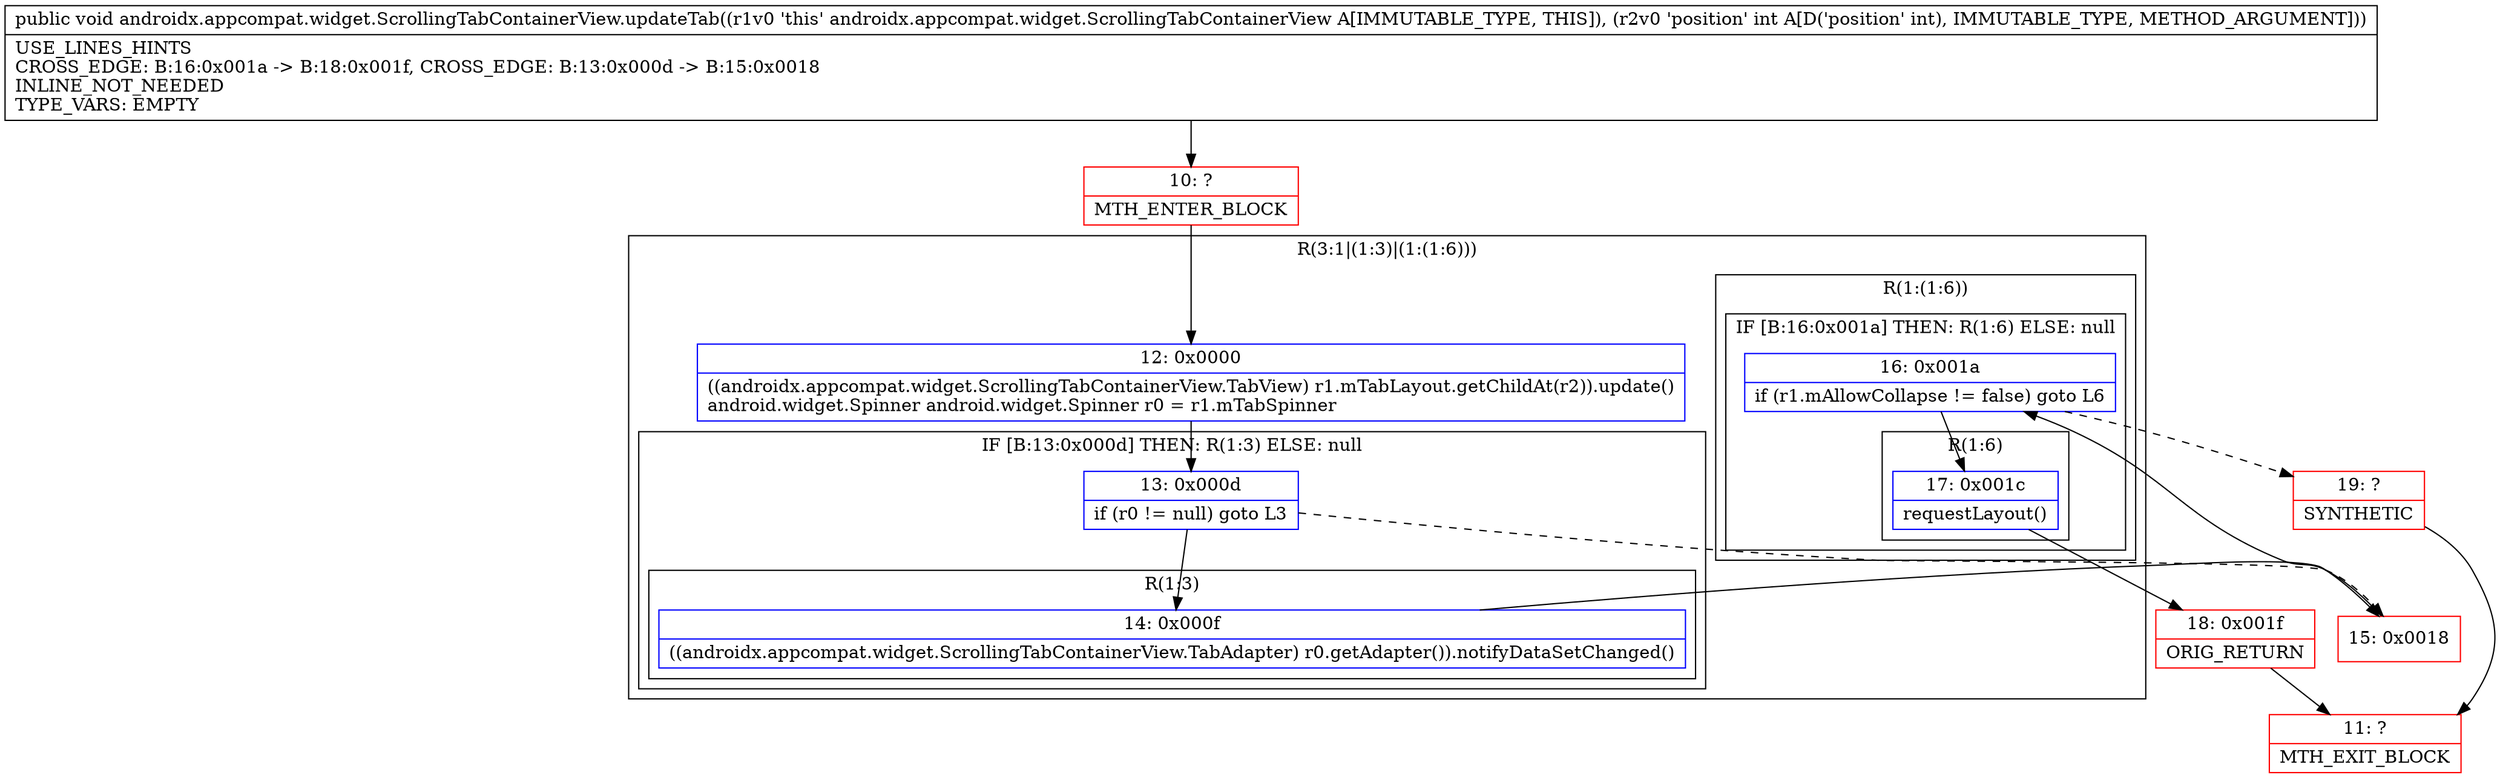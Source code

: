 digraph "CFG forandroidx.appcompat.widget.ScrollingTabContainerView.updateTab(I)V" {
subgraph cluster_Region_1643263175 {
label = "R(3:1|(1:3)|(1:(1:6)))";
node [shape=record,color=blue];
Node_12 [shape=record,label="{12\:\ 0x0000|((androidx.appcompat.widget.ScrollingTabContainerView.TabView) r1.mTabLayout.getChildAt(r2)).update()\landroid.widget.Spinner android.widget.Spinner r0 = r1.mTabSpinner\l}"];
subgraph cluster_IfRegion_769219292 {
label = "IF [B:13:0x000d] THEN: R(1:3) ELSE: null";
node [shape=record,color=blue];
Node_13 [shape=record,label="{13\:\ 0x000d|if (r0 != null) goto L3\l}"];
subgraph cluster_Region_1460819382 {
label = "R(1:3)";
node [shape=record,color=blue];
Node_14 [shape=record,label="{14\:\ 0x000f|((androidx.appcompat.widget.ScrollingTabContainerView.TabAdapter) r0.getAdapter()).notifyDataSetChanged()\l}"];
}
}
subgraph cluster_Region_1659716822 {
label = "R(1:(1:6))";
node [shape=record,color=blue];
subgraph cluster_IfRegion_951472281 {
label = "IF [B:16:0x001a] THEN: R(1:6) ELSE: null";
node [shape=record,color=blue];
Node_16 [shape=record,label="{16\:\ 0x001a|if (r1.mAllowCollapse != false) goto L6\l}"];
subgraph cluster_Region_1794374452 {
label = "R(1:6)";
node [shape=record,color=blue];
Node_17 [shape=record,label="{17\:\ 0x001c|requestLayout()\l}"];
}
}
}
}
Node_10 [shape=record,color=red,label="{10\:\ ?|MTH_ENTER_BLOCK\l}"];
Node_15 [shape=record,color=red,label="{15\:\ 0x0018}"];
Node_18 [shape=record,color=red,label="{18\:\ 0x001f|ORIG_RETURN\l}"];
Node_11 [shape=record,color=red,label="{11\:\ ?|MTH_EXIT_BLOCK\l}"];
Node_19 [shape=record,color=red,label="{19\:\ ?|SYNTHETIC\l}"];
MethodNode[shape=record,label="{public void androidx.appcompat.widget.ScrollingTabContainerView.updateTab((r1v0 'this' androidx.appcompat.widget.ScrollingTabContainerView A[IMMUTABLE_TYPE, THIS]), (r2v0 'position' int A[D('position' int), IMMUTABLE_TYPE, METHOD_ARGUMENT]))  | USE_LINES_HINTS\lCROSS_EDGE: B:16:0x001a \-\> B:18:0x001f, CROSS_EDGE: B:13:0x000d \-\> B:15:0x0018\lINLINE_NOT_NEEDED\lTYPE_VARS: EMPTY\l}"];
MethodNode -> Node_10;Node_12 -> Node_13;
Node_13 -> Node_14;
Node_13 -> Node_15[style=dashed];
Node_14 -> Node_15;
Node_16 -> Node_17;
Node_16 -> Node_19[style=dashed];
Node_17 -> Node_18;
Node_10 -> Node_12;
Node_15 -> Node_16;
Node_18 -> Node_11;
Node_19 -> Node_11;
}

